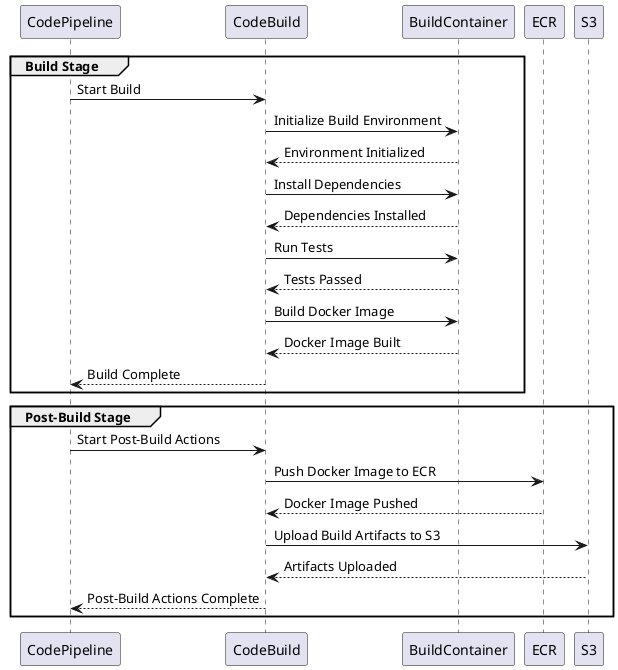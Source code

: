 @startuml

participant CodePipeline as CODE_PIPELINE
participant CodeBuild as CODE_BUILD
participant BuildContainer as BUILD_CONTAINER
participant ECR as ECR
participant S3 as S3


group Build Stage
    CODE_PIPELINE -> CODE_BUILD: Start Build
    CODE_BUILD -> BUILD_CONTAINER: Initialize Build Environment
    BUILD_CONTAINER --> CODE_BUILD: Environment Initialized
    CODE_BUILD -> BUILD_CONTAINER: Install Dependencies
    BUILD_CONTAINER --> CODE_BUILD: Dependencies Installed
    CODE_BUILD -> BUILD_CONTAINER: Run Tests
    BUILD_CONTAINER --> CODE_BUILD: Tests Passed
    CODE_BUILD -> BUILD_CONTAINER: Build Docker Image
    BUILD_CONTAINER --> CODE_BUILD: Docker Image Built
    CODE_BUILD --> CODE_PIPELINE: Build Complete
end

group Post-Build Stage
    CODE_PIPELINE -> CODE_BUILD: Start Post-Build Actions
    CODE_BUILD -> ECR: Push Docker Image to ECR
    ECR --> CODE_BUILD: Docker Image Pushed
    CODE_BUILD -> S3: Upload Build Artifacts to S3
    S3 --> CODE_BUILD: Artifacts Uploaded
    CODE_BUILD --> CODE_PIPELINE: Post-Build Actions Complete
end


@enduml

